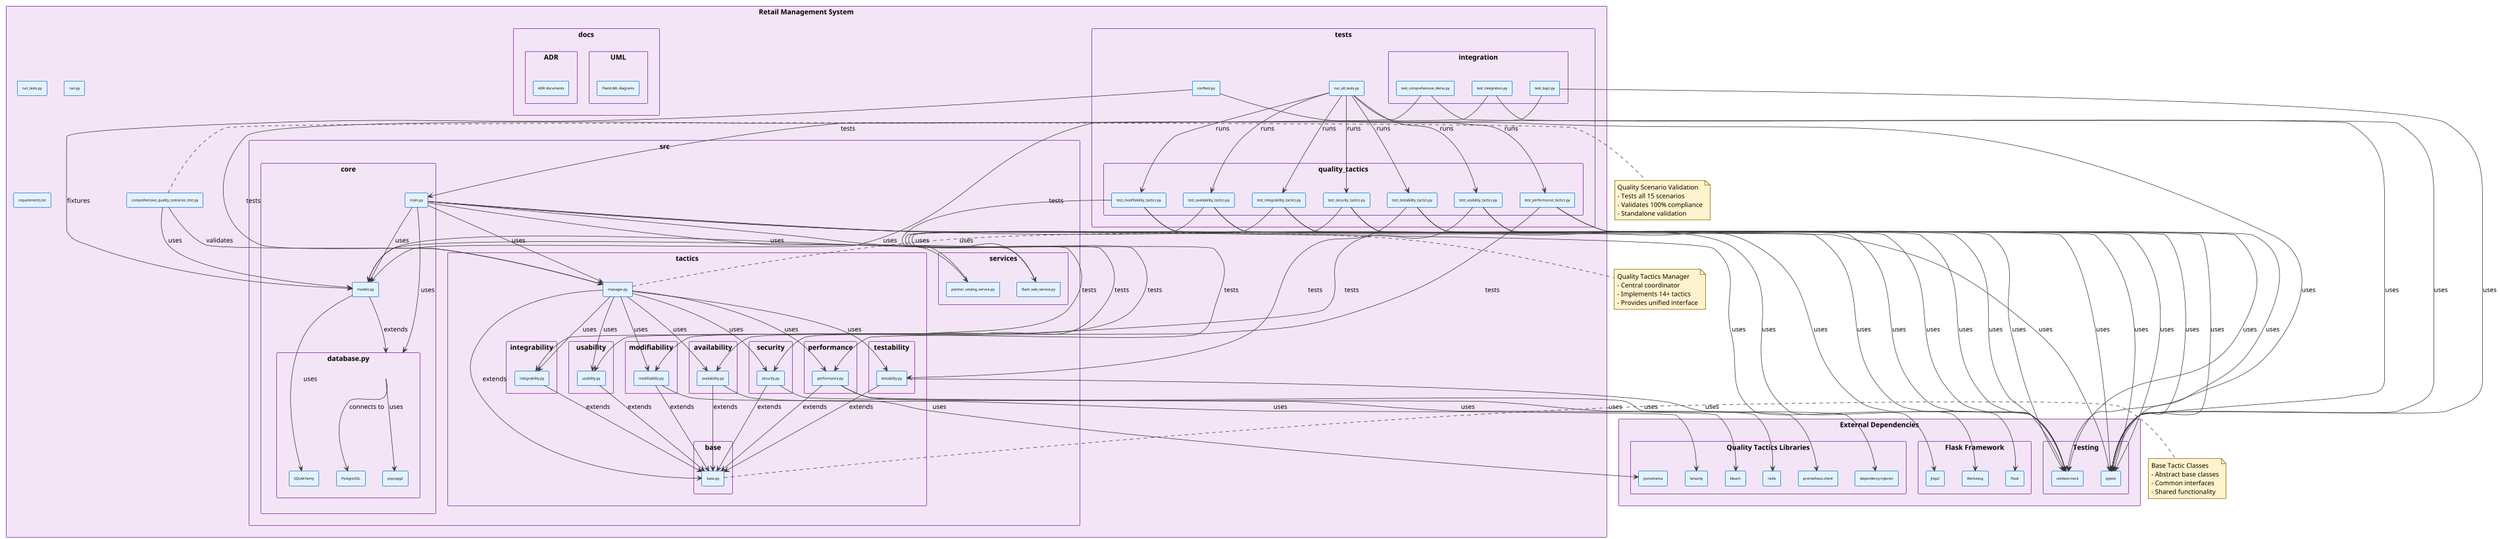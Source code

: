 @startuml Package Module Diagram - Implementation Structure

!theme plain
skinparam packageStyle rectangle
skinparam componentStyle rectangle

' Optimized for 4096px limit
skinparam dpi 72
skinparam scale 0.3
skinparam packageFontSize 8
skinparam packageFontStyle normal
skinparam packageBackgroundColor #F3E5F5
skinparam packageBorderColor #7B1FA2
skinparam packageBorderThickness 1
skinparam componentFontSize 7
skinparam componentFontStyle normal
skinparam componentBackgroundColor #E3F2FD
skinparam componentBorderColor #1976D2
skinparam componentBorderThickness 1
skinparam noteBackgroundColor #FFF3CD
skinparam noteBorderColor #856404
skinparam noteBorderThickness 1
skinparam arrowColor #333333
skinparam arrowThickness 1

package "Retail Management System" {
    
    package "src" {
        package "core" {
            [main.py] as Main
            [models.py] as Models
            [database.py] as Database
        }
        
        package "services" {
            [flash_sale_service.py] as FlashSaleService
            [partner_catalog_service.py] as PartnerCatalogService
        }
        
        package "tactics" {
            package "base" {
                [base.py] as Base
            }
            
            package "availability" {
                [availability.py] as Availability
            }
            
            package "security" {
                [security.py] as Security
            }
            
            package "performance" {
                [performance.py] as Performance
            }
            
            package "modifiability" {
                [modifiability.py] as Modifiability
            }
            
            package "integrability" {
                [integrability.py] as Integrability
            }
            
            package "testability" {
                [testability.py] as Testability
            }
            
            package "usability" {
                [usability.py] as Usability
            }
            
            [manager.py] as Manager
        }
    }
    
    package "tests" {
        package "quality_tactics" {
            [test_availability_tactics.py] as TestAvailability
            [test_security_tactics.py] as TestSecurity
            [test_performance_tactics.py] as TestPerformance
            [test_modifiability_tactics.py] as TestModifiability
            [test_integrability_tactics.py] as TestIntegrability
            [test_testability_tactics.py] as TestTestability
            [test_usability_tactics.py] as TestUsability
        }
        
        package "integration" {
            [test_integration.py] as TestIntegration
            [test_comprehensive_demo.py] as TestComprehensive
            [test_logic.py] as TestLogic
        }
        
        [conftest.py] as Conftest
        [run_all_tests.py] as RunAllTests
    }
    
    package "docs" {
        package "UML" {
            [PlantUML diagrams] as UMLDiagrams
        }
        
        package "ADR" {
            [ADR documents] as ADRs
        }
    }
    
    [comprehensive_quality_scenarios_test.py] as ComprehensiveTest
    [run_tests.py] as RunTests
    [run.py] as RunPy
    [requirements.txt] as Requirements
}

package "External Dependencies" {
    package "Flask Framework" {
        [Flask] as FlaskCore
        [Jinja2] as Jinja2
        [Werkzeug] as Werkzeug
    }
    
    package "Database" {
        [SQLAlchemy] as SQLAlchemy
        [PostgreSQL] as PostgreSQL
        [psycopg2] as Psycopg2
    }
    
    package "Quality Tactics Libraries" {
        [tenacity] as Tenacity
        [redis] as Redis
        [prometheus-client] as Prometheus
        [dependency-injector] as DependencyInjector
        [bleach] as Bleach
        [jsonschema] as JSONSchema
    }
    
    package "Testing" {
        [pytest] as Pytest
        [unittest.mock] as Mock
    }
}

' Core dependencies
Main --> Models : uses
Main --> Database : uses
Main --> Manager : uses
Main --> FlashSaleService : uses
Main --> PartnerCatalogService : uses

Models --> Database : extends
Database --> PostgreSQL : connects to

' Quality tactics dependencies
Manager --> Base : extends
Manager --> Availability : uses
Manager --> Security : uses
Manager --> Performance : uses
Manager --> Modifiability : uses
Manager --> Integrability : uses
Manager --> Testability : uses
Manager --> Usability : uses

Availability --> Base : extends
Security --> Base : extends
Performance --> Base : extends
Modifiability --> Base : extends
Integrability --> Base : extends
Testability --> Base : extends
Usability --> Base : extends

' Service dependencies
FlashSaleService --> Models : uses
PartnerCatalogService --> Models : uses

' Test dependencies
TestAvailability --> Availability : tests
TestSecurity --> Security : tests
TestPerformance --> Performance : tests
TestModifiability --> Modifiability : tests
TestIntegrability --> Integrability : tests
TestTestability --> Testability : tests
TestUsability --> Usability : tests

TestIntegration --> Main : tests
TestComprehensive --> Manager : tests
TestLogic --> Models : tests

Conftest --> Models : fixtures
RunAllTests --> TestAvailability : runs
RunAllTests --> TestSecurity : runs
RunAllTests --> TestPerformance : runs
RunAllTests --> TestModifiability : runs
RunAllTests --> TestIntegrability : runs
RunAllTests --> TestTestability : runs
RunAllTests --> TestUsability : runs

ComprehensiveTest --> Manager : validates
ComprehensiveTest --> Models : uses

' External library dependencies
Main --> FlaskCore : uses
Main --> Jinja2 : uses
Main --> Werkzeug : uses

Models --> SQLAlchemy : uses
Database --> Psycopg2 : uses

Availability --> Tenacity : uses
Performance --> Redis : uses
Performance --> Prometheus : uses
Testability --> DependencyInjector : uses
Security --> Bleach : uses
Modifiability --> JSONSchema : uses

TestAvailability --> Pytest : uses
TestSecurity --> Pytest : uses
TestPerformance --> Pytest : uses
TestModifiability --> Pytest : uses
TestIntegrability --> Pytest : uses
TestTestability --> Pytest : uses
TestUsability --> Pytest : uses
TestIntegration --> Pytest : uses
TestComprehensive --> Pytest : uses
TestLogic --> Pytest : uses

Conftest --> Mock : uses
TestAvailability --> Mock : uses
TestSecurity --> Mock : uses
TestPerformance --> Mock : uses
TestModifiability --> Mock : uses
TestIntegrability --> Mock : uses
TestTestability --> Mock : uses
TestUsability --> Mock : uses

note right of Manager
  Quality Tactics Manager
  - Central coordinator
  - Implements 14+ tactics
  - Provides unified interface
end note

note right of Base
  Base Tactic Classes
  - Abstract base classes
  - Common interfaces
  - Shared functionality
end note

note right of ComprehensiveTest
  Quality Scenario Validation
  - Tests all 15 scenarios
  - Validates 100% compliance
  - Standalone validation
end note

@enduml
